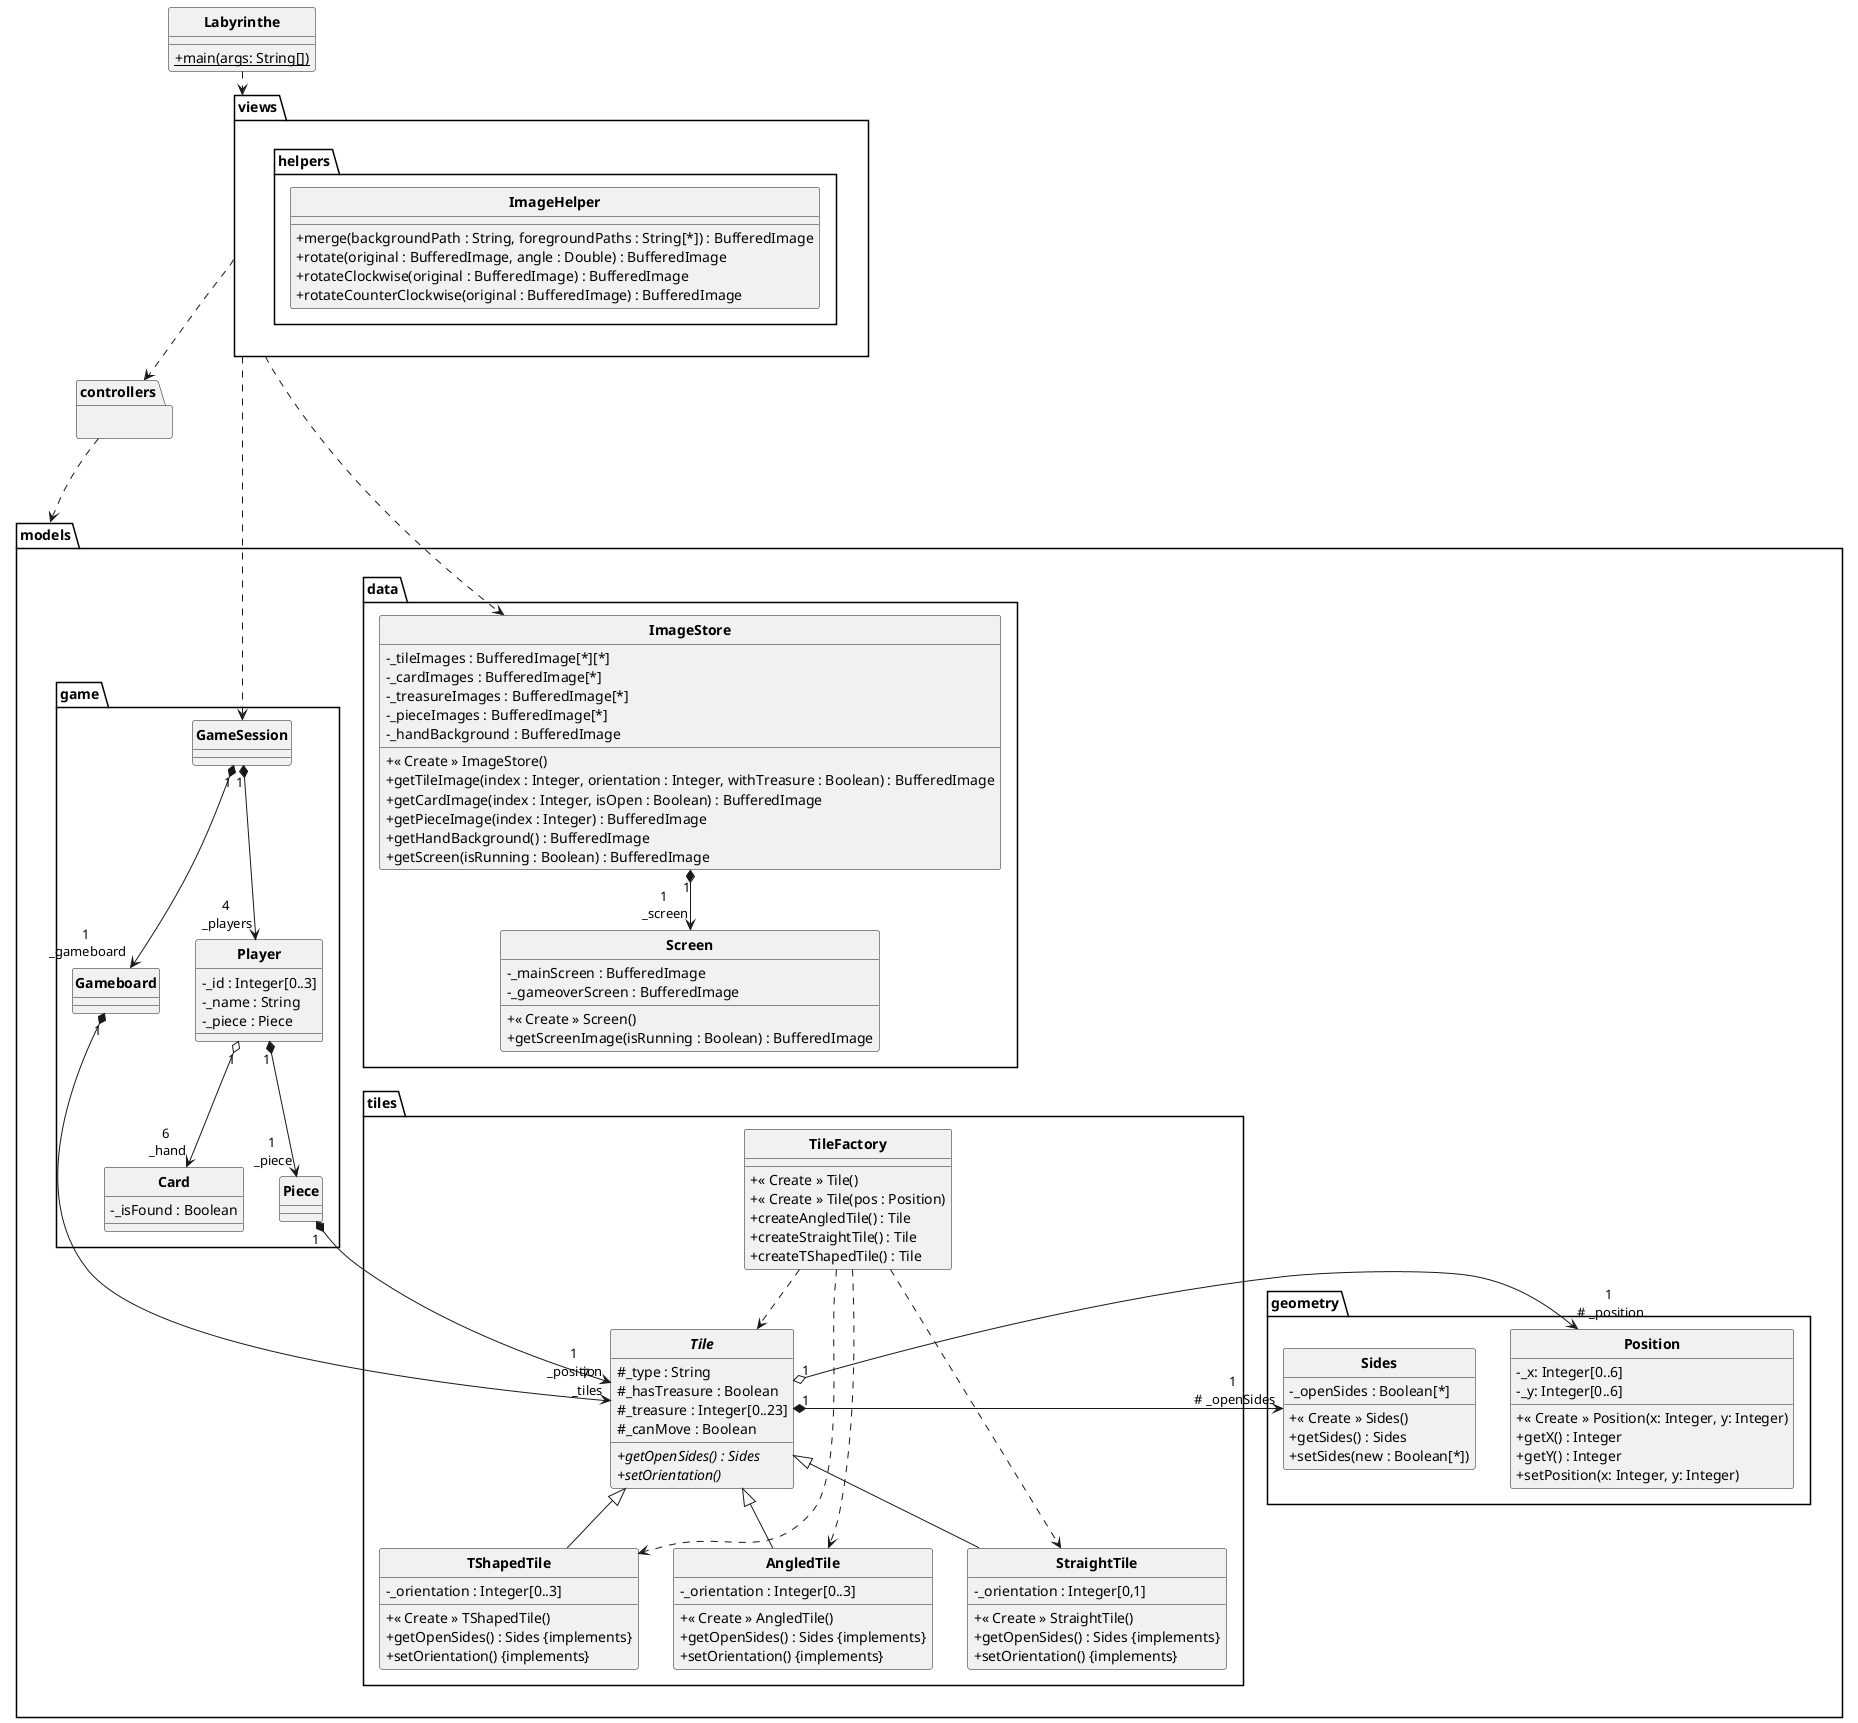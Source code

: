 @startuml Labyrinthe

skinparam style strictuml
skinparam classAttributeIconSize 0
skinparam classFontStyle Bold
hide enum methods

class Labyrinthe
{
    + {static} main(args: String[])
}

package views
{
	package helpers {
		'classe fournie :
		class ImageHelper {
			+ merge(backgroundPath : String, foregroundPaths : String[*]) : BufferedImage
			+ rotate(original : BufferedImage, angle : Double) : BufferedImage
			+ rotateClockwise(original : BufferedImage) : BufferedImage
			+ rotateCounterClockwise(original : BufferedImage) : BufferedImage
		}
	}
}

package controllers
{

}

package models
{
	package tiles {
		class TileFactory {
			+ « Create » Tile()
			+ « Create » Tile(pos : Position)
			+ createAngledTile() : Tile
			+ createStraightTile() : Tile
			+ createTShapedTile() : Tile
		}

		abstract class Tile {
			# _type : String
			# _hasTreasure : Boolean
			# _treasure : Integer[0..23]
			# _canMove : Boolean
			'récupérer les voies de passage :
			+ {abstract}getOpenSides() : Sides
			+ {abstract}setOrientation()
		}
		class AngledTile extends Tile {
			- _orientation : Integer[0..3]
			+ « Create » AngledTile()
			+ getOpenSides() : Sides {implements}
			+ setOrientation() {implements}
		}
		class StraightTile extends Tile {
			- _orientation : Integer[0,1]
			+ « Create » StraightTile()
			+ getOpenSides() : Sides {implements}
			+ setOrientation() {implements}
		}
		class TShapedTile extends Tile {
			- _orientation : Integer[0..3]
			+ « Create » TShapedTile()
			+ getOpenSides() : Sides {implements}
			+ setOrientation() {implements}
		}
	}

	package geometry {
		class Sides {
			- _openSides : Boolean[*]
			+ « Create » Sides()
			+ getSides() : Sides
			+ setSides(new : Boolean[*])
		}

		class Position {
			- _x: Integer[0..6]
			- _y: Integer[0..6]
			+ « Create » Position(x: Integer, y: Integer)
			+ getX() : Integer
			+ getY() : Integer
			+ setPosition(x: Integer, y: Integer)
		}
	}

	package game {
		class GameSession {}
		class Gameboard {}
		'class Hallway {}
		class Card {
			- _isFound : Boolean
		}
		class Player {
			- _id : Integer[0..3]
			- _name : String
			- _piece : Piece
		}
		class Piece {
		}
    }

    package data {
		class ImageStore {
			'pour chaque tuile, ses positions :
			- _tileImages : BufferedImage[*][*]
			 'recto et verso de la carte, sans dessin :
			- _cardImages : BufferedImage[*]
			'à superposer avec les tuiles et les cartes :
			- _treasureImages : BufferedImage[*]
			'4 pions de couleurs différentes :
			- _pieceImages : BufferedImage[*]
			'zone joueur :
			- _handBackground : BufferedImage
			+ « Create » ImageStore()
			+ getTileImage(index : Integer, orientation : Integer, withTreasure : Boolean) : BufferedImage
			+ getCardImage(index : Integer, isOpen : Boolean) : BufferedImage
			+ getPieceImage(index : Integer) : BufferedImage
			+ getHandBackground() : BufferedImage
			+ getScreen(isRunning : Boolean) : BufferedImage
		}

		class Screen {
			- _mainScreen : BufferedImage
			- _gameoverScreen : BufferedImage
			+ « Create » Screen()
			'si le jeu est toujours en cours, retourner l'écran principal :
			+ getScreenImage(isRunning : Boolean) : BufferedImage
		}
	}
}

Labyrinthe ..> views
controllers ...> models
views ....> ImageStore
views ....> GameSession
views .> controllers
'Gameboard "1" *--> "6\n _hallways" Hallway
Gameboard "1" *---> "7\n _tiles" Tile
'Hallway "1" *--> "7\n _tiles_aligned" Tile
Player "1" o--> "6\n _hand" Card
Player "1" *--> "1\n _piece" Piece
Piece "1" *--> "1\n _position" Tile
GameSession "1" *--> "4\n _players" Player
GameSession "1" *--> "1\n _gameboard" Gameboard
ImageStore "1" *--> "1\n _screen" Screen
Tile "1" o-> "1\n # _position" Position
Tile "1" *-> "1\n # _openSides" Sides
TileFactory ..> AngledTile
TileFactory ..> StraightTile
TileFactory ..> TShapedTile
TileFactory ..> Tile
@enduml
